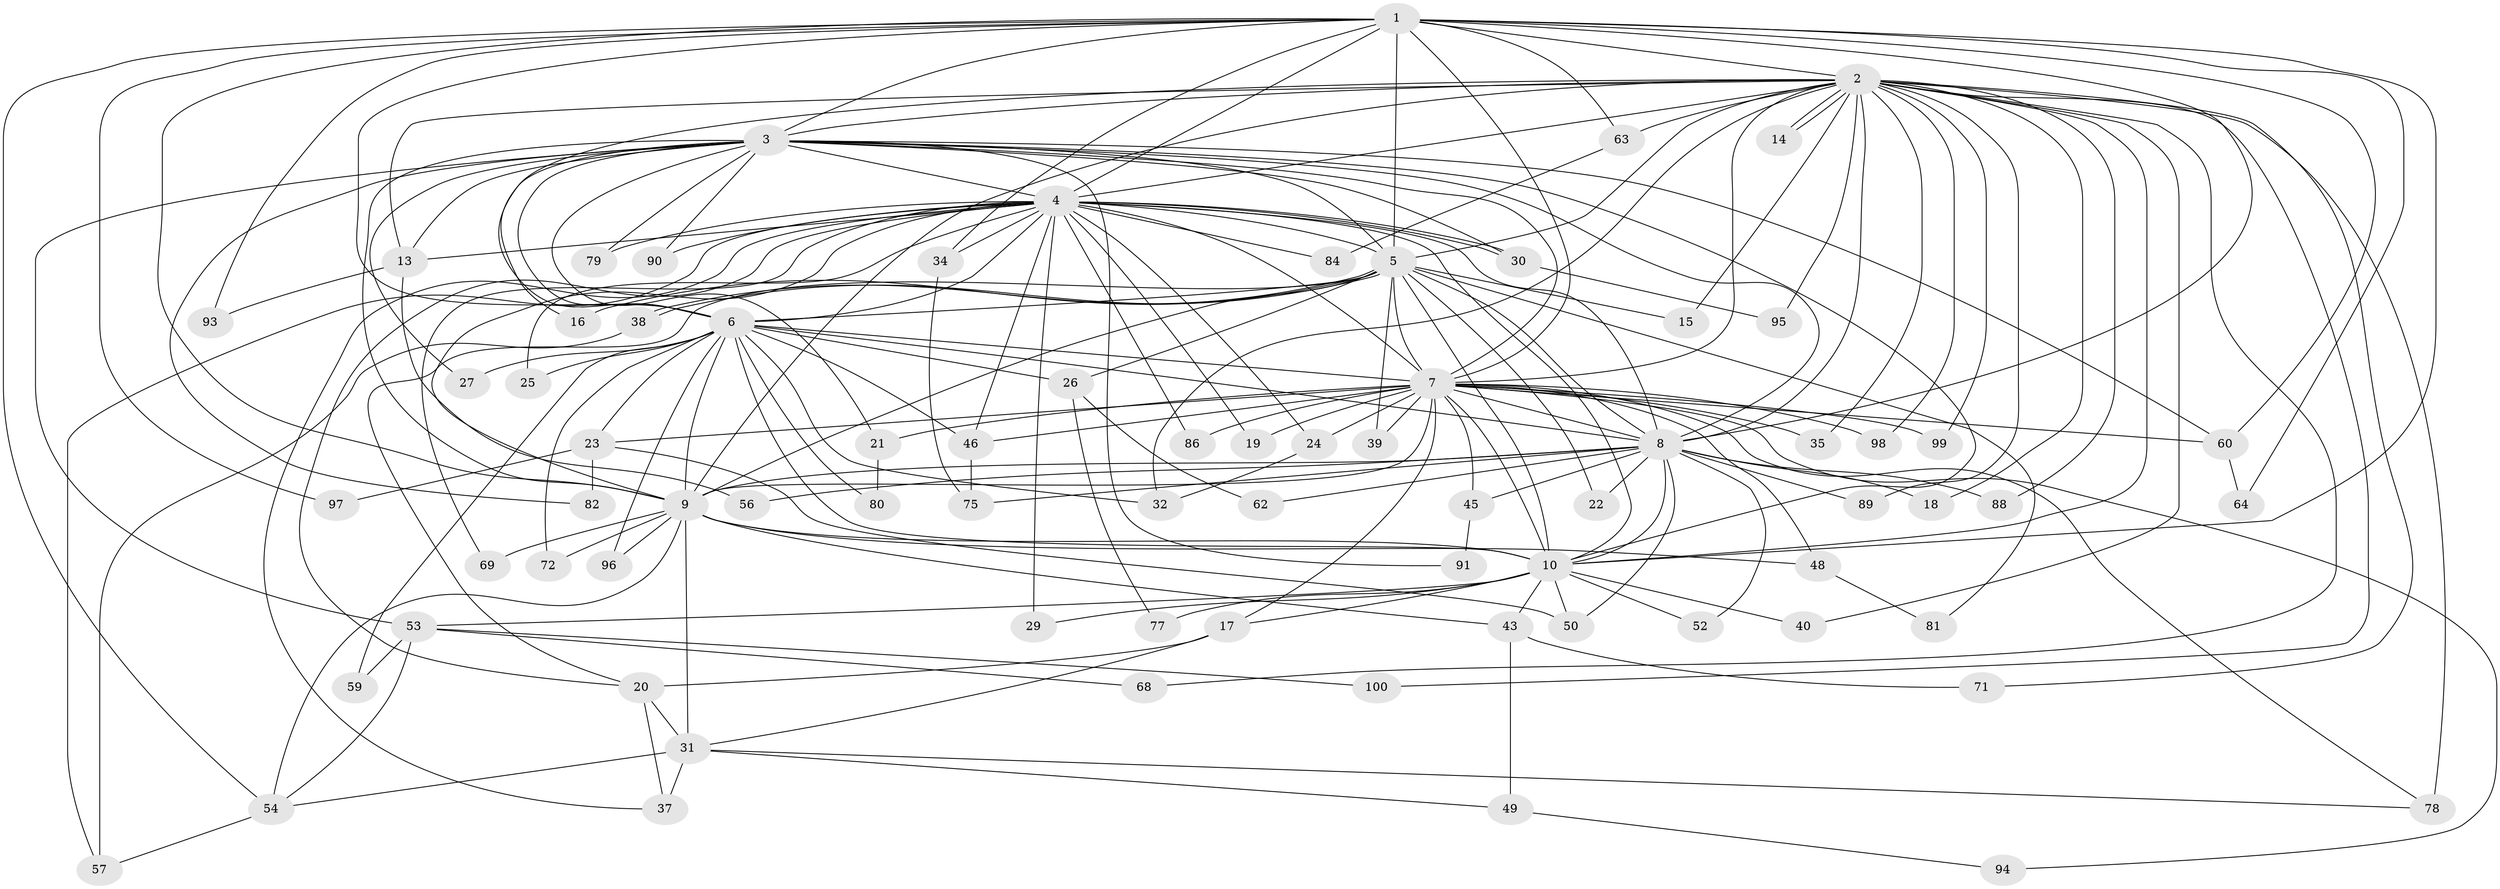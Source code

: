 // original degree distribution, {15: 0.01, 27: 0.01, 20: 0.02, 29: 0.01, 21: 0.01, 25: 0.01, 17: 0.01, 16: 0.01, 18: 0.01, 4: 0.14, 5: 0.03, 2: 0.55, 3: 0.16, 7: 0.01, 6: 0.01}
// Generated by graph-tools (version 1.1) at 2025/11/02/21/25 10:11:07]
// undirected, 76 vertices, 191 edges
graph export_dot {
graph [start="1"]
  node [color=gray90,style=filled];
  1 [super="+87"];
  2 [super="+11"];
  3 [super="+42"];
  4 [super="+70"];
  5 [super="+73"];
  6 [super="+47"];
  7 [super="+12"];
  8 [super="+44"];
  9 [super="+67"];
  10 [super="+36"];
  13 [super="+33"];
  14;
  15;
  16;
  17 [super="+61"];
  18;
  19;
  20 [super="+28"];
  21;
  22;
  23;
  24;
  25;
  26;
  27;
  29;
  30;
  31 [super="+66"];
  32 [super="+41"];
  34;
  35;
  37 [super="+51"];
  38;
  39;
  40;
  43;
  45;
  46 [super="+55"];
  48 [super="+85"];
  49;
  50 [super="+83"];
  52;
  53 [super="+58"];
  54 [super="+65"];
  56;
  57 [super="+74"];
  59;
  60;
  62;
  63;
  64;
  68;
  69;
  71;
  72;
  75 [super="+76"];
  77;
  78 [super="+92"];
  79;
  80;
  81;
  82;
  84;
  86;
  88;
  89;
  90;
  91;
  93;
  94;
  95;
  96;
  97;
  98;
  99;
  100;
  1 -- 2;
  1 -- 3;
  1 -- 4;
  1 -- 5;
  1 -- 6;
  1 -- 7;
  1 -- 8;
  1 -- 9;
  1 -- 10;
  1 -- 34;
  1 -- 54;
  1 -- 63;
  1 -- 64;
  1 -- 93;
  1 -- 60;
  1 -- 97;
  2 -- 3;
  2 -- 4;
  2 -- 5 [weight=2];
  2 -- 6;
  2 -- 7;
  2 -- 8;
  2 -- 9;
  2 -- 10 [weight=2];
  2 -- 13;
  2 -- 14;
  2 -- 14;
  2 -- 32;
  2 -- 35;
  2 -- 40;
  2 -- 63;
  2 -- 68;
  2 -- 71;
  2 -- 88;
  2 -- 89;
  2 -- 95;
  2 -- 98;
  2 -- 99;
  2 -- 100;
  2 -- 18;
  2 -- 15;
  2 -- 78;
  3 -- 4;
  3 -- 5;
  3 -- 6;
  3 -- 7;
  3 -- 8;
  3 -- 9;
  3 -- 10;
  3 -- 13;
  3 -- 16;
  3 -- 21;
  3 -- 27;
  3 -- 53;
  3 -- 60;
  3 -- 79;
  3 -- 82;
  3 -- 90;
  3 -- 91;
  3 -- 30;
  4 -- 5;
  4 -- 6;
  4 -- 7;
  4 -- 8 [weight=2];
  4 -- 9;
  4 -- 10;
  4 -- 19;
  4 -- 24;
  4 -- 25;
  4 -- 29;
  4 -- 30;
  4 -- 30;
  4 -- 34;
  4 -- 37;
  4 -- 46;
  4 -- 57;
  4 -- 69;
  4 -- 79;
  4 -- 84;
  4 -- 86;
  4 -- 90;
  4 -- 13;
  4 -- 20;
  5 -- 6;
  5 -- 7;
  5 -- 8;
  5 -- 9;
  5 -- 10 [weight=2];
  5 -- 15;
  5 -- 16;
  5 -- 20;
  5 -- 22;
  5 -- 26;
  5 -- 38;
  5 -- 38;
  5 -- 39;
  5 -- 81;
  6 -- 7;
  6 -- 8;
  6 -- 9 [weight=2];
  6 -- 10;
  6 -- 23;
  6 -- 25;
  6 -- 26;
  6 -- 27;
  6 -- 59;
  6 -- 72;
  6 -- 80;
  6 -- 96;
  6 -- 32 [weight=2];
  6 -- 46;
  7 -- 8;
  7 -- 9;
  7 -- 10 [weight=2];
  7 -- 17;
  7 -- 19;
  7 -- 23;
  7 -- 24;
  7 -- 35;
  7 -- 39;
  7 -- 45;
  7 -- 46;
  7 -- 48 [weight=2];
  7 -- 60;
  7 -- 78;
  7 -- 86;
  7 -- 94;
  7 -- 98;
  7 -- 99;
  7 -- 21;
  8 -- 9;
  8 -- 10;
  8 -- 18;
  8 -- 22;
  8 -- 50;
  8 -- 52;
  8 -- 56;
  8 -- 75;
  8 -- 88;
  8 -- 89;
  8 -- 45;
  8 -- 62;
  9 -- 10;
  9 -- 31;
  9 -- 43;
  9 -- 72;
  9 -- 96;
  9 -- 69;
  9 -- 54;
  9 -- 48;
  10 -- 17;
  10 -- 29;
  10 -- 40;
  10 -- 52;
  10 -- 53;
  10 -- 77;
  10 -- 43;
  10 -- 50;
  13 -- 56;
  13 -- 93;
  17 -- 20;
  17 -- 31;
  20 -- 37;
  20 -- 31;
  21 -- 80;
  23 -- 50;
  23 -- 82;
  23 -- 97;
  24 -- 32;
  26 -- 62;
  26 -- 77;
  30 -- 95;
  31 -- 49;
  31 -- 54;
  31 -- 37 [weight=2];
  31 -- 78;
  34 -- 75;
  38 -- 57;
  43 -- 49;
  43 -- 71;
  45 -- 91;
  46 -- 75;
  48 -- 81;
  49 -- 94;
  53 -- 59;
  53 -- 68;
  53 -- 100;
  53 -- 54;
  54 -- 57;
  60 -- 64;
  63 -- 84;
}
